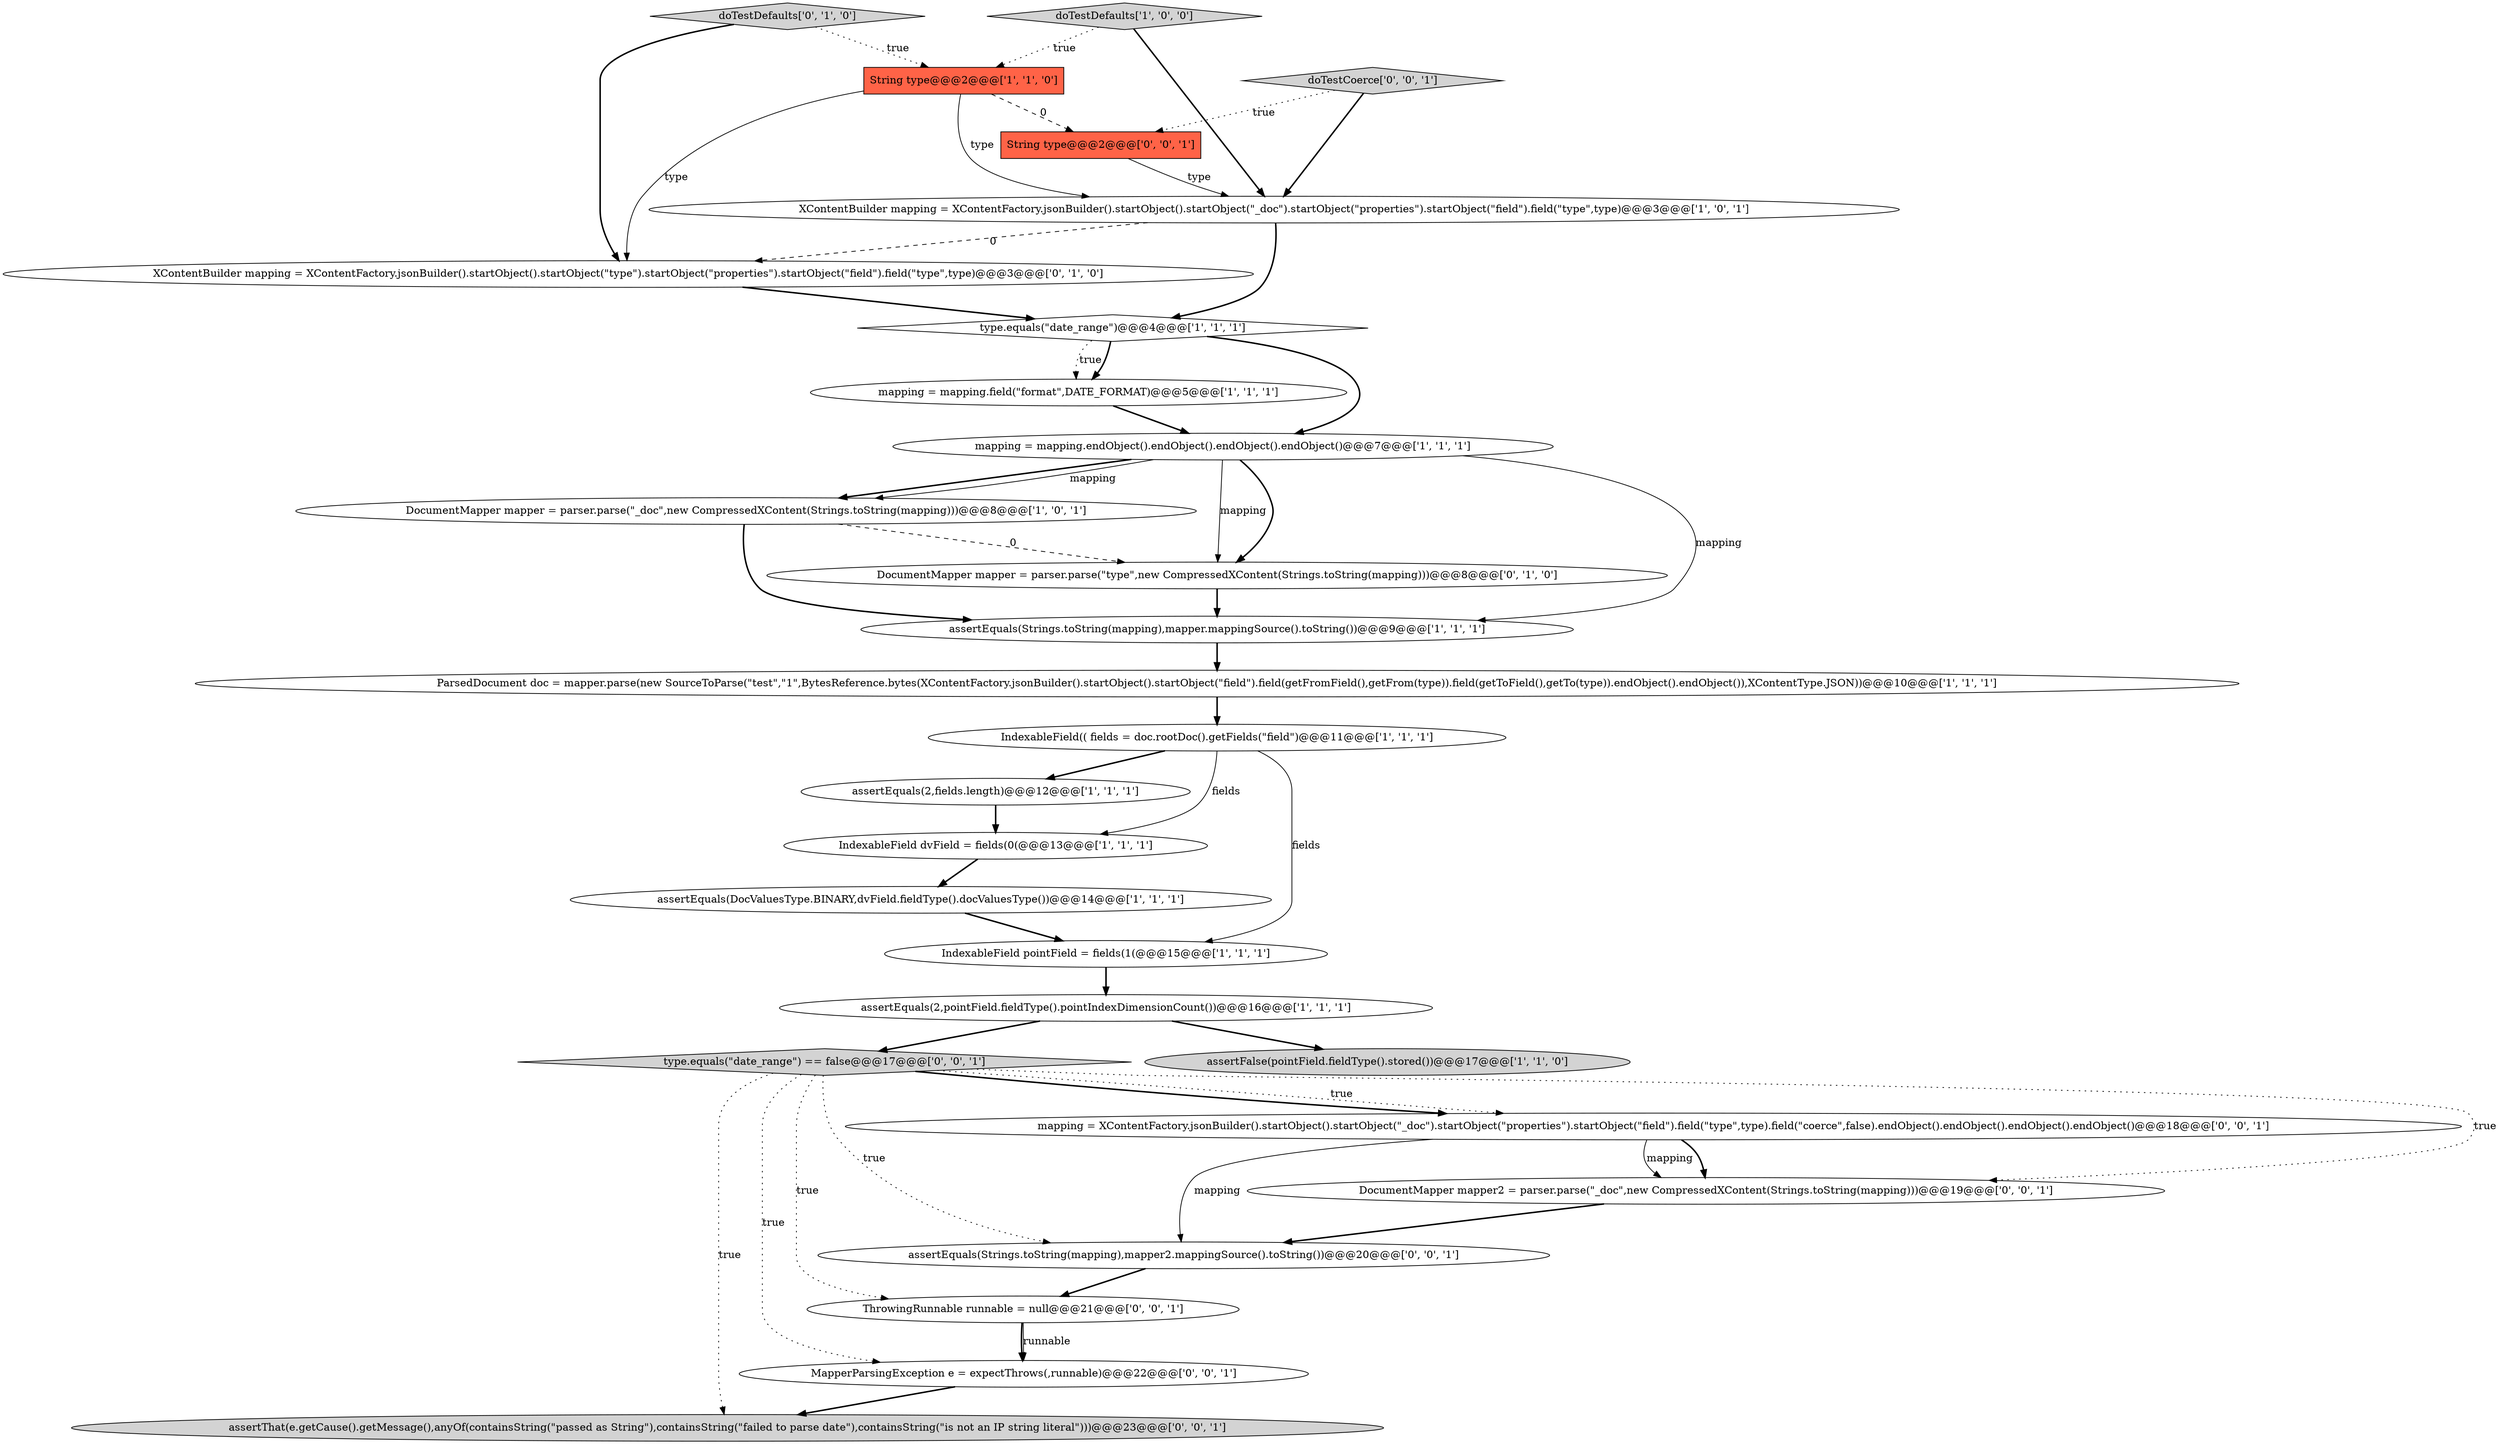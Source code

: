 digraph {
11 [style = filled, label = "IndexableField pointField = fields(1(@@@15@@@['1', '1', '1']", fillcolor = white, shape = ellipse image = "AAA0AAABBB1BBB"];
19 [style = filled, label = "type.equals(\"date_range\") == false@@@17@@@['0', '0', '1']", fillcolor = lightgray, shape = diamond image = "AAA0AAABBB3BBB"];
20 [style = filled, label = "assertThat(e.getCause().getMessage(),anyOf(containsString(\"passed as String\"),containsString(\"failed to parse date\"),containsString(\"is not an IP string literal\")))@@@23@@@['0', '0', '1']", fillcolor = lightgray, shape = ellipse image = "AAA0AAABBB3BBB"];
2 [style = filled, label = "IndexableField dvField = fields(0(@@@13@@@['1', '1', '1']", fillcolor = white, shape = ellipse image = "AAA0AAABBB1BBB"];
17 [style = filled, label = "doTestDefaults['0', '1', '0']", fillcolor = lightgray, shape = diamond image = "AAA0AAABBB2BBB"];
18 [style = filled, label = "DocumentMapper mapper = parser.parse(\"type\",new CompressedXContent(Strings.toString(mapping)))@@@8@@@['0', '1', '0']", fillcolor = white, shape = ellipse image = "AAA1AAABBB2BBB"];
27 [style = filled, label = "assertEquals(Strings.toString(mapping),mapper2.mappingSource().toString())@@@20@@@['0', '0', '1']", fillcolor = white, shape = ellipse image = "AAA0AAABBB3BBB"];
22 [style = filled, label = "mapping = XContentFactory.jsonBuilder().startObject().startObject(\"_doc\").startObject(\"properties\").startObject(\"field\").field(\"type\",type).field(\"coerce\",false).endObject().endObject().endObject().endObject()@@@18@@@['0', '0', '1']", fillcolor = white, shape = ellipse image = "AAA0AAABBB3BBB"];
23 [style = filled, label = "ThrowingRunnable runnable = null@@@21@@@['0', '0', '1']", fillcolor = white, shape = ellipse image = "AAA0AAABBB3BBB"];
4 [style = filled, label = "assertEquals(Strings.toString(mapping),mapper.mappingSource().toString())@@@9@@@['1', '1', '1']", fillcolor = white, shape = ellipse image = "AAA0AAABBB1BBB"];
3 [style = filled, label = "doTestDefaults['1', '0', '0']", fillcolor = lightgray, shape = diamond image = "AAA0AAABBB1BBB"];
8 [style = filled, label = "assertFalse(pointField.fieldType().stored())@@@17@@@['1', '1', '0']", fillcolor = lightgray, shape = ellipse image = "AAA0AAABBB1BBB"];
9 [style = filled, label = "DocumentMapper mapper = parser.parse(\"_doc\",new CompressedXContent(Strings.toString(mapping)))@@@8@@@['1', '0', '1']", fillcolor = white, shape = ellipse image = "AAA0AAABBB1BBB"];
16 [style = filled, label = "XContentBuilder mapping = XContentFactory.jsonBuilder().startObject().startObject(\"type\").startObject(\"properties\").startObject(\"field\").field(\"type\",type)@@@3@@@['0', '1', '0']", fillcolor = white, shape = ellipse image = "AAA1AAABBB2BBB"];
10 [style = filled, label = "assertEquals(2,fields.length)@@@12@@@['1', '1', '1']", fillcolor = white, shape = ellipse image = "AAA0AAABBB1BBB"];
1 [style = filled, label = "ParsedDocument doc = mapper.parse(new SourceToParse(\"test\",\"1\",BytesReference.bytes(XContentFactory.jsonBuilder().startObject().startObject(\"field\").field(getFromField(),getFrom(type)).field(getToField(),getTo(type)).endObject().endObject()),XContentType.JSON))@@@10@@@['1', '1', '1']", fillcolor = white, shape = ellipse image = "AAA0AAABBB1BBB"];
6 [style = filled, label = "mapping = mapping.field(\"format\",DATE_FORMAT)@@@5@@@['1', '1', '1']", fillcolor = white, shape = ellipse image = "AAA0AAABBB1BBB"];
26 [style = filled, label = "doTestCoerce['0', '0', '1']", fillcolor = lightgray, shape = diamond image = "AAA0AAABBB3BBB"];
21 [style = filled, label = "String type@@@2@@@['0', '0', '1']", fillcolor = tomato, shape = box image = "AAA0AAABBB3BBB"];
13 [style = filled, label = "String type@@@2@@@['1', '1', '0']", fillcolor = tomato, shape = box image = "AAA0AAABBB1BBB"];
5 [style = filled, label = "assertEquals(DocValuesType.BINARY,dvField.fieldType().docValuesType())@@@14@@@['1', '1', '1']", fillcolor = white, shape = ellipse image = "AAA0AAABBB1BBB"];
12 [style = filled, label = "type.equals(\"date_range\")@@@4@@@['1', '1', '1']", fillcolor = white, shape = diamond image = "AAA0AAABBB1BBB"];
24 [style = filled, label = "DocumentMapper mapper2 = parser.parse(\"_doc\",new CompressedXContent(Strings.toString(mapping)))@@@19@@@['0', '0', '1']", fillcolor = white, shape = ellipse image = "AAA0AAABBB3BBB"];
15 [style = filled, label = "XContentBuilder mapping = XContentFactory.jsonBuilder().startObject().startObject(\"_doc\").startObject(\"properties\").startObject(\"field\").field(\"type\",type)@@@3@@@['1', '0', '1']", fillcolor = white, shape = ellipse image = "AAA0AAABBB1BBB"];
25 [style = filled, label = "MapperParsingException e = expectThrows(,runnable)@@@22@@@['0', '0', '1']", fillcolor = white, shape = ellipse image = "AAA0AAABBB3BBB"];
0 [style = filled, label = "mapping = mapping.endObject().endObject().endObject().endObject()@@@7@@@['1', '1', '1']", fillcolor = white, shape = ellipse image = "AAA0AAABBB1BBB"];
14 [style = filled, label = "assertEquals(2,pointField.fieldType().pointIndexDimensionCount())@@@16@@@['1', '1', '1']", fillcolor = white, shape = ellipse image = "AAA0AAABBB1BBB"];
7 [style = filled, label = "IndexableField(( fields = doc.rootDoc().getFields(\"field\")@@@11@@@['1', '1', '1']", fillcolor = white, shape = ellipse image = "AAA0AAABBB1BBB"];
9->18 [style = dashed, label="0"];
12->0 [style = bold, label=""];
7->11 [style = solid, label="fields"];
23->25 [style = bold, label=""];
10->2 [style = bold, label=""];
0->18 [style = solid, label="mapping"];
9->4 [style = bold, label=""];
18->4 [style = bold, label=""];
26->21 [style = dotted, label="true"];
13->21 [style = dashed, label="0"];
7->10 [style = bold, label=""];
22->24 [style = bold, label=""];
22->27 [style = solid, label="mapping"];
15->12 [style = bold, label=""];
2->5 [style = bold, label=""];
25->20 [style = bold, label=""];
19->24 [style = dotted, label="true"];
6->0 [style = bold, label=""];
0->9 [style = bold, label=""];
7->2 [style = solid, label="fields"];
17->13 [style = dotted, label="true"];
27->23 [style = bold, label=""];
19->22 [style = bold, label=""];
14->19 [style = bold, label=""];
11->14 [style = bold, label=""];
21->15 [style = solid, label="type"];
4->1 [style = bold, label=""];
0->4 [style = solid, label="mapping"];
19->20 [style = dotted, label="true"];
15->16 [style = dashed, label="0"];
13->16 [style = solid, label="type"];
19->23 [style = dotted, label="true"];
16->12 [style = bold, label=""];
22->24 [style = solid, label="mapping"];
13->15 [style = solid, label="type"];
0->9 [style = solid, label="mapping"];
26->15 [style = bold, label=""];
5->11 [style = bold, label=""];
19->22 [style = dotted, label="true"];
23->25 [style = solid, label="runnable"];
14->8 [style = bold, label=""];
3->15 [style = bold, label=""];
19->25 [style = dotted, label="true"];
24->27 [style = bold, label=""];
1->7 [style = bold, label=""];
12->6 [style = dotted, label="true"];
17->16 [style = bold, label=""];
19->27 [style = dotted, label="true"];
0->18 [style = bold, label=""];
3->13 [style = dotted, label="true"];
12->6 [style = bold, label=""];
}
